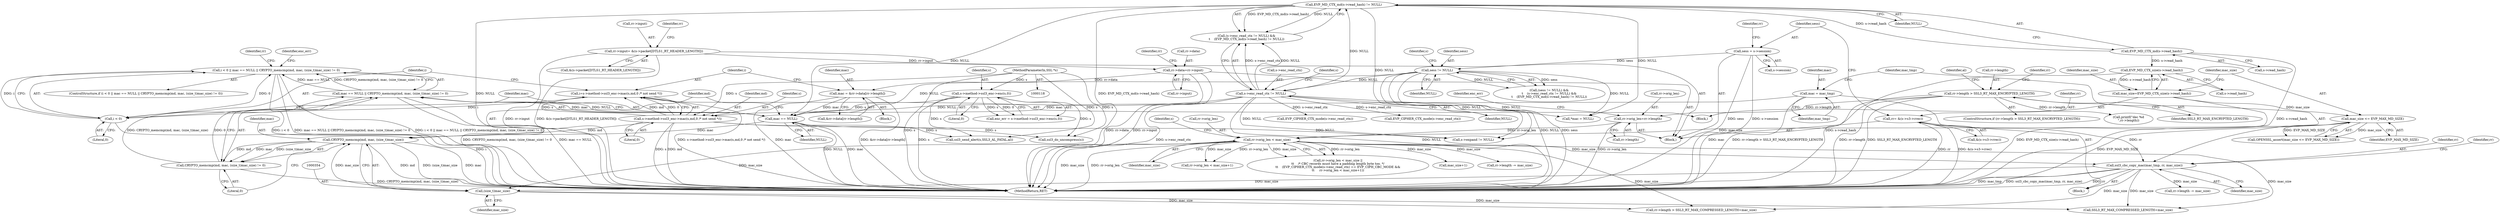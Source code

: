 digraph "0_openssl_103b171d8fc282ef435f8de9afbf7782e312961f_2@API" {
"1000341" [label="(Call,i < 0 || mac == NULL || CRYPTO_memcmp(md, mac, (size_t)mac_size) != 0)"];
"1000342" [label="(Call,i < 0)"];
"1000334" [label="(Call,i=s->method->ssl3_enc->mac(s,md,0 /* not send */))"];
"1000336" [label="(Call,s->method->ssl3_enc->mac(s,md,0 /* not send */))"];
"1000181" [label="(Call,s->method->ssl3_enc->enc(s,0))"];
"1000119" [label="(MethodParameterIn,SSL *s)"];
"1000345" [label="(Call,mac == NULL || CRYPTO_memcmp(md, mac, (size_t)mac_size) != 0)"];
"1000346" [label="(Call,mac == NULL)"];
"1000305" [label="(Call,mac = mac_tmp)"];
"1000324" [label="(Call,mac = &rr->data[rr->length])"];
"1000165" [label="(Call,rr->data=rr->input)"];
"1000141" [label="(Call,rr->input= &(s->packet[DTLS1_RT_HEADER_LENGTH]))"];
"1000246" [label="(Call,EVP_MD_CTX_md(s->read_hash) != NULL)"];
"1000247" [label="(Call,EVP_MD_CTX_md(s->read_hash))"];
"1000241" [label="(Call,s->enc_read_ctx != NULL)"];
"1000237" [label="(Call,sess != NULL)"];
"1000136" [label="(Call,sess = s->session)"];
"1000349" [label="(Call,CRYPTO_memcmp(md, mac, (size_t)mac_size) != 0)"];
"1000350" [label="(Call,CRYPTO_memcmp(md, mac, (size_t)mac_size))"];
"1000353" [label="(Call,(size_t)mac_size)"];
"1000308" [label="(Call,ssl3_cbc_copy_mac(mac_tmp, rr, mac_size))"];
"1000128" [label="(Call,rr= &(s->s3->rrec))"];
"1000270" [label="(Call,rr->orig_len < mac_size)"];
"1000172" [label="(Call,rr->orig_len=rr->length)"];
"1000152" [label="(Call,rr->length > SSL3_RT_MAX_ENCRYPTED_LENGTH)"];
"1000265" [label="(Call,mac_size <= EVP_MAX_MD_SIZE)"];
"1000258" [label="(Call,mac_size=EVP_MD_CTX_size(s->read_hash))"];
"1000260" [label="(Call,EVP_MD_CTX_size(s->read_hash))"];
"1000173" [label="(Call,rr->orig_len)"];
"1000345" [label="(Call,mac == NULL || CRYPTO_memcmp(md, mac, (size_t)mac_size) != 0)"];
"1000348" [label="(Identifier,NULL)"];
"1000310" [label="(Identifier,rr)"];
"1000456" [label="(MethodReturn,RET)"];
"1000200" [label="(Call,printf(\"dec %d\n\",rr->length))"];
"1000341" [label="(Call,i < 0 || mac == NULL || CRYPTO_memcmp(md, mac, (size_t)mac_size) != 0)"];
"1000174" [label="(Identifier,rr)"];
"1000318" [label="(Block,)"];
"1000242" [label="(Call,s->enc_read_ctx)"];
"1000128" [label="(Call,rr= &(s->s3->rrec))"];
"1000269" [label="(Call,rr->orig_len < mac_size ||\n\t\t    /* CBC records must have a padding length byte too. */\n\t\t    (EVP_CIPHER_CTX_mode(s->enc_read_ctx) == EVP_CIPH_CBC_MODE &&\n\t\t     rr->orig_len < mac_size+1))"];
"1000307" [label="(Identifier,mac_tmp)"];
"1000258" [label="(Call,mac_size=EVP_MD_CTX_size(s->read_hash))"];
"1000169" [label="(Call,rr->input)"];
"1000120" [label="(Block,)"];
"1000356" [label="(Literal,0)"];
"1000238" [label="(Identifier,sess)"];
"1000267" [label="(Identifier,EVP_MAX_MD_SIZE)"];
"1000306" [label="(Identifier,mac)"];
"1000119" [label="(MethodParameterIn,SSL *s)"];
"1000266" [label="(Identifier,mac_size)"];
"1000159" [label="(Identifier,al)"];
"1000412" [label="(Call,ssl3_do_uncompress(s))"];
"1000349" [label="(Call,CRYPTO_memcmp(md, mac, (size_t)mac_size) != 0)"];
"1000270" [label="(Call,rr->orig_len < mac_size)"];
"1000236" [label="(Call,(sess != NULL) &&\n\t    (s->enc_read_ctx != NULL) &&\n\t    (EVP_MD_CTX_md(s->read_hash) != NULL))"];
"1000251" [label="(Identifier,NULL)"];
"1000314" [label="(Identifier,rr)"];
"1000152" [label="(Call,rr->length > SSL3_RT_MAX_ENCRYPTED_LENGTH)"];
"1000154" [label="(Identifier,rr)"];
"1000130" [label="(Call,&(s->s3->rrec))"];
"1000264" [label="(Call,OPENSSL_assert(mac_size <= EVP_MAX_MD_SIZE))"];
"1000309" [label="(Identifier,mac_tmp)"];
"1000304" [label="(Block,)"];
"1000286" [label="(Call,mac_size+1)"];
"1000156" [label="(Identifier,SSL3_RT_MAX_ENCRYPTED_LENGTH)"];
"1000353" [label="(Call,(size_t)mac_size)"];
"1000334" [label="(Call,i=s->method->ssl3_enc->mac(s,md,0 /* not send */))"];
"1000145" [label="(Call,&(s->packet[DTLS1_RT_HEADER_LENGTH]))"];
"1000249" [label="(Identifier,s)"];
"1000352" [label="(Identifier,mac)"];
"1000141" [label="(Call,rr->input= &(s->packet[DTLS1_RT_HEADER_LENGTH]))"];
"1000239" [label="(Identifier,NULL)"];
"1000136" [label="(Call,sess = s->session)"];
"1000335" [label="(Identifier,i)"];
"1000151" [label="(ControlStructure,if (rr->length > SSL3_RT_MAX_ENCRYPTED_LENGTH))"];
"1000319" [label="(Call,rr->length -= mac_size)"];
"1000346" [label="(Call,mac == NULL)"];
"1000260" [label="(Call,EVP_MD_CTX_size(s->read_hash))"];
"1000277" [label="(Call,EVP_CIPHER_CTX_mode(s->enc_read_ctx))"];
"1000449" [label="(Call,ssl3_send_alert(s,SSL3_AL_FATAL,al))"];
"1000241" [label="(Call,s->enc_read_ctx != NULL)"];
"1000366" [label="(Call,SSL3_RT_MAX_COMPRESSED_LENGTH+mac_size)"];
"1000153" [label="(Call,rr->length)"];
"1000337" [label="(Identifier,s)"];
"1000274" [label="(Identifier,mac_size)"];
"1000362" [label="(Call,rr->length > SSL3_RT_MAX_COMPRESSED_LENGTH+mac_size)"];
"1000246" [label="(Call,EVP_MD_CTX_md(s->read_hash) != NULL)"];
"1000347" [label="(Identifier,mac)"];
"1000265" [label="(Call,mac_size <= EVP_MAX_MD_SIZE)"];
"1000305" [label="(Call,mac = mac_tmp)"];
"1000338" [label="(Identifier,md)"];
"1000343" [label="(Identifier,i)"];
"1000350" [label="(Call,CRYPTO_memcmp(md, mac, (size_t)mac_size))"];
"1000355" [label="(Identifier,mac_size)"];
"1000245" [label="(Identifier,NULL)"];
"1000143" [label="(Identifier,rr)"];
"1000308" [label="(Call,ssl3_cbc_copy_mac(mac_tmp, rr, mac_size))"];
"1000172" [label="(Call,rr->orig_len=rr->length)"];
"1000182" [label="(Identifier,s)"];
"1000351" [label="(Identifier,md)"];
"1000390" [label="(Call,s->expand != NULL)"];
"1000167" [label="(Identifier,rr)"];
"1000183" [label="(Literal,0)"];
"1000247" [label="(Call,EVP_MD_CTX_md(s->read_hash))"];
"1000138" [label="(Call,s->session)"];
"1000340" [label="(ControlStructure,if (i < 0 || mac == NULL || CRYPTO_memcmp(md, mac, (size_t)mac_size) != 0))"];
"1000179" [label="(Call,enc_err = s->method->ssl3_enc->enc(s,0))"];
"1000248" [label="(Call,s->read_hash)"];
"1000180" [label="(Identifier,enc_err)"];
"1000344" [label="(Literal,0)"];
"1000240" [label="(Call,(s->enc_read_ctx != NULL) &&\n\t    (EVP_MD_CTX_md(s->read_hash) != NULL))"];
"1000325" [label="(Identifier,mac)"];
"1000137" [label="(Identifier,sess)"];
"1000326" [label="(Call,&rr->data[rr->length])"];
"1000324" [label="(Call,mac = &rr->data[rr->length])"];
"1000271" [label="(Call,rr->orig_len)"];
"1000254" [label="(Call,*mac = NULL)"];
"1000312" [label="(Call,rr->length -= mac_size)"];
"1000336" [label="(Call,s->method->ssl3_enc->mac(s,md,0 /* not send */))"];
"1000339" [label="(Literal,0)"];
"1000282" [label="(Call,rr->orig_len < mac_size+1)"];
"1000342" [label="(Call,i < 0)"];
"1000364" [label="(Identifier,rr)"];
"1000142" [label="(Call,rr->input)"];
"1000279" [label="(Identifier,s)"];
"1000176" [label="(Call,rr->length)"];
"1000261" [label="(Call,s->read_hash)"];
"1000252" [label="(Block,)"];
"1000129" [label="(Identifier,rr)"];
"1000237" [label="(Call,sess != NULL)"];
"1000299" [label="(Call,EVP_CIPHER_CTX_mode(s->enc_read_ctx))"];
"1000311" [label="(Identifier,mac_size)"];
"1000259" [label="(Identifier,mac_size)"];
"1000181" [label="(Call,s->method->ssl3_enc->enc(s,0))"];
"1000358" [label="(Identifier,enc_err)"];
"1000166" [label="(Call,rr->data)"];
"1000165" [label="(Call,rr->data=rr->input)"];
"1000243" [label="(Identifier,s)"];
"1000341" -> "1000340"  [label="AST: "];
"1000341" -> "1000342"  [label="CFG: "];
"1000341" -> "1000345"  [label="CFG: "];
"1000342" -> "1000341"  [label="AST: "];
"1000345" -> "1000341"  [label="AST: "];
"1000358" -> "1000341"  [label="CFG: "];
"1000364" -> "1000341"  [label="CFG: "];
"1000341" -> "1000456"  [label="DDG: i < 0"];
"1000341" -> "1000456"  [label="DDG: mac == NULL || CRYPTO_memcmp(md, mac, (size_t)mac_size) != 0"];
"1000341" -> "1000456"  [label="DDG: i < 0 || mac == NULL || CRYPTO_memcmp(md, mac, (size_t)mac_size) != 0"];
"1000342" -> "1000341"  [label="DDG: i"];
"1000342" -> "1000341"  [label="DDG: 0"];
"1000345" -> "1000341"  [label="DDG: mac == NULL"];
"1000345" -> "1000341"  [label="DDG: CRYPTO_memcmp(md, mac, (size_t)mac_size) != 0"];
"1000342" -> "1000344"  [label="CFG: "];
"1000343" -> "1000342"  [label="AST: "];
"1000344" -> "1000342"  [label="AST: "];
"1000347" -> "1000342"  [label="CFG: "];
"1000342" -> "1000456"  [label="DDG: i"];
"1000334" -> "1000342"  [label="DDG: i"];
"1000334" -> "1000252"  [label="AST: "];
"1000334" -> "1000336"  [label="CFG: "];
"1000335" -> "1000334"  [label="AST: "];
"1000336" -> "1000334"  [label="AST: "];
"1000343" -> "1000334"  [label="CFG: "];
"1000334" -> "1000456"  [label="DDG: s->method->ssl3_enc->mac(s,md,0 /* not send */)"];
"1000336" -> "1000334"  [label="DDG: s"];
"1000336" -> "1000334"  [label="DDG: md"];
"1000336" -> "1000334"  [label="DDG: 0"];
"1000336" -> "1000339"  [label="CFG: "];
"1000337" -> "1000336"  [label="AST: "];
"1000338" -> "1000336"  [label="AST: "];
"1000339" -> "1000336"  [label="AST: "];
"1000336" -> "1000456"  [label="DDG: md"];
"1000336" -> "1000456"  [label="DDG: s"];
"1000181" -> "1000336"  [label="DDG: s"];
"1000119" -> "1000336"  [label="DDG: s"];
"1000336" -> "1000350"  [label="DDG: md"];
"1000336" -> "1000412"  [label="DDG: s"];
"1000336" -> "1000449"  [label="DDG: s"];
"1000181" -> "1000179"  [label="AST: "];
"1000181" -> "1000183"  [label="CFG: "];
"1000182" -> "1000181"  [label="AST: "];
"1000183" -> "1000181"  [label="AST: "];
"1000179" -> "1000181"  [label="CFG: "];
"1000181" -> "1000456"  [label="DDG: s"];
"1000181" -> "1000179"  [label="DDG: s"];
"1000181" -> "1000179"  [label="DDG: 0"];
"1000119" -> "1000181"  [label="DDG: s"];
"1000181" -> "1000412"  [label="DDG: s"];
"1000181" -> "1000449"  [label="DDG: s"];
"1000119" -> "1000118"  [label="AST: "];
"1000119" -> "1000456"  [label="DDG: s"];
"1000119" -> "1000412"  [label="DDG: s"];
"1000119" -> "1000449"  [label="DDG: s"];
"1000345" -> "1000346"  [label="CFG: "];
"1000345" -> "1000349"  [label="CFG: "];
"1000346" -> "1000345"  [label="AST: "];
"1000349" -> "1000345"  [label="AST: "];
"1000345" -> "1000456"  [label="DDG: CRYPTO_memcmp(md, mac, (size_t)mac_size) != 0"];
"1000345" -> "1000456"  [label="DDG: mac == NULL"];
"1000346" -> "1000345"  [label="DDG: mac"];
"1000346" -> "1000345"  [label="DDG: NULL"];
"1000349" -> "1000345"  [label="DDG: CRYPTO_memcmp(md, mac, (size_t)mac_size)"];
"1000349" -> "1000345"  [label="DDG: 0"];
"1000346" -> "1000348"  [label="CFG: "];
"1000347" -> "1000346"  [label="AST: "];
"1000348" -> "1000346"  [label="AST: "];
"1000351" -> "1000346"  [label="CFG: "];
"1000346" -> "1000456"  [label="DDG: NULL"];
"1000346" -> "1000456"  [label="DDG: mac"];
"1000305" -> "1000346"  [label="DDG: mac"];
"1000324" -> "1000346"  [label="DDG: mac"];
"1000246" -> "1000346"  [label="DDG: NULL"];
"1000237" -> "1000346"  [label="DDG: NULL"];
"1000241" -> "1000346"  [label="DDG: NULL"];
"1000346" -> "1000350"  [label="DDG: mac"];
"1000346" -> "1000390"  [label="DDG: NULL"];
"1000305" -> "1000304"  [label="AST: "];
"1000305" -> "1000307"  [label="CFG: "];
"1000306" -> "1000305"  [label="AST: "];
"1000307" -> "1000305"  [label="AST: "];
"1000309" -> "1000305"  [label="CFG: "];
"1000305" -> "1000456"  [label="DDG: mac"];
"1000324" -> "1000318"  [label="AST: "];
"1000324" -> "1000326"  [label="CFG: "];
"1000325" -> "1000324"  [label="AST: "];
"1000326" -> "1000324"  [label="AST: "];
"1000335" -> "1000324"  [label="CFG: "];
"1000324" -> "1000456"  [label="DDG: &rr->data[rr->length]"];
"1000324" -> "1000456"  [label="DDG: mac"];
"1000165" -> "1000324"  [label="DDG: rr->data"];
"1000165" -> "1000120"  [label="AST: "];
"1000165" -> "1000169"  [label="CFG: "];
"1000166" -> "1000165"  [label="AST: "];
"1000169" -> "1000165"  [label="AST: "];
"1000174" -> "1000165"  [label="CFG: "];
"1000165" -> "1000456"  [label="DDG: rr->input"];
"1000165" -> "1000456"  [label="DDG: rr->data"];
"1000141" -> "1000165"  [label="DDG: rr->input"];
"1000141" -> "1000120"  [label="AST: "];
"1000141" -> "1000145"  [label="CFG: "];
"1000142" -> "1000141"  [label="AST: "];
"1000145" -> "1000141"  [label="AST: "];
"1000154" -> "1000141"  [label="CFG: "];
"1000141" -> "1000456"  [label="DDG: rr->input"];
"1000141" -> "1000456"  [label="DDG: &(s->packet[DTLS1_RT_HEADER_LENGTH])"];
"1000246" -> "1000240"  [label="AST: "];
"1000246" -> "1000251"  [label="CFG: "];
"1000247" -> "1000246"  [label="AST: "];
"1000251" -> "1000246"  [label="AST: "];
"1000240" -> "1000246"  [label="CFG: "];
"1000246" -> "1000456"  [label="DDG: NULL"];
"1000246" -> "1000456"  [label="DDG: EVP_MD_CTX_md(s->read_hash)"];
"1000246" -> "1000240"  [label="DDG: EVP_MD_CTX_md(s->read_hash)"];
"1000246" -> "1000240"  [label="DDG: NULL"];
"1000247" -> "1000246"  [label="DDG: s->read_hash"];
"1000241" -> "1000246"  [label="DDG: NULL"];
"1000246" -> "1000254"  [label="DDG: NULL"];
"1000246" -> "1000390"  [label="DDG: NULL"];
"1000247" -> "1000248"  [label="CFG: "];
"1000248" -> "1000247"  [label="AST: "];
"1000251" -> "1000247"  [label="CFG: "];
"1000247" -> "1000456"  [label="DDG: s->read_hash"];
"1000247" -> "1000260"  [label="DDG: s->read_hash"];
"1000241" -> "1000240"  [label="AST: "];
"1000241" -> "1000245"  [label="CFG: "];
"1000242" -> "1000241"  [label="AST: "];
"1000245" -> "1000241"  [label="AST: "];
"1000249" -> "1000241"  [label="CFG: "];
"1000240" -> "1000241"  [label="CFG: "];
"1000241" -> "1000456"  [label="DDG: s->enc_read_ctx"];
"1000241" -> "1000456"  [label="DDG: NULL"];
"1000241" -> "1000240"  [label="DDG: s->enc_read_ctx"];
"1000241" -> "1000240"  [label="DDG: NULL"];
"1000237" -> "1000241"  [label="DDG: NULL"];
"1000241" -> "1000254"  [label="DDG: NULL"];
"1000241" -> "1000277"  [label="DDG: s->enc_read_ctx"];
"1000241" -> "1000299"  [label="DDG: s->enc_read_ctx"];
"1000241" -> "1000390"  [label="DDG: NULL"];
"1000237" -> "1000236"  [label="AST: "];
"1000237" -> "1000239"  [label="CFG: "];
"1000238" -> "1000237"  [label="AST: "];
"1000239" -> "1000237"  [label="AST: "];
"1000243" -> "1000237"  [label="CFG: "];
"1000236" -> "1000237"  [label="CFG: "];
"1000237" -> "1000456"  [label="DDG: NULL"];
"1000237" -> "1000456"  [label="DDG: sess"];
"1000237" -> "1000236"  [label="DDG: sess"];
"1000237" -> "1000236"  [label="DDG: NULL"];
"1000136" -> "1000237"  [label="DDG: sess"];
"1000237" -> "1000254"  [label="DDG: NULL"];
"1000237" -> "1000390"  [label="DDG: NULL"];
"1000136" -> "1000120"  [label="AST: "];
"1000136" -> "1000138"  [label="CFG: "];
"1000137" -> "1000136"  [label="AST: "];
"1000138" -> "1000136"  [label="AST: "];
"1000143" -> "1000136"  [label="CFG: "];
"1000136" -> "1000456"  [label="DDG: s->session"];
"1000136" -> "1000456"  [label="DDG: sess"];
"1000349" -> "1000356"  [label="CFG: "];
"1000350" -> "1000349"  [label="AST: "];
"1000356" -> "1000349"  [label="AST: "];
"1000349" -> "1000456"  [label="DDG: CRYPTO_memcmp(md, mac, (size_t)mac_size)"];
"1000350" -> "1000349"  [label="DDG: md"];
"1000350" -> "1000349"  [label="DDG: mac"];
"1000350" -> "1000349"  [label="DDG: (size_t)mac_size"];
"1000350" -> "1000353"  [label="CFG: "];
"1000351" -> "1000350"  [label="AST: "];
"1000352" -> "1000350"  [label="AST: "];
"1000353" -> "1000350"  [label="AST: "];
"1000356" -> "1000350"  [label="CFG: "];
"1000350" -> "1000456"  [label="DDG: md"];
"1000350" -> "1000456"  [label="DDG: (size_t)mac_size"];
"1000350" -> "1000456"  [label="DDG: mac"];
"1000353" -> "1000350"  [label="DDG: mac_size"];
"1000353" -> "1000355"  [label="CFG: "];
"1000354" -> "1000353"  [label="AST: "];
"1000355" -> "1000353"  [label="AST: "];
"1000308" -> "1000353"  [label="DDG: mac_size"];
"1000270" -> "1000353"  [label="DDG: mac_size"];
"1000353" -> "1000362"  [label="DDG: mac_size"];
"1000353" -> "1000366"  [label="DDG: mac_size"];
"1000308" -> "1000304"  [label="AST: "];
"1000308" -> "1000311"  [label="CFG: "];
"1000309" -> "1000308"  [label="AST: "];
"1000310" -> "1000308"  [label="AST: "];
"1000311" -> "1000308"  [label="AST: "];
"1000314" -> "1000308"  [label="CFG: "];
"1000308" -> "1000456"  [label="DDG: rr"];
"1000308" -> "1000456"  [label="DDG: mac_tmp"];
"1000308" -> "1000456"  [label="DDG: ssl3_cbc_copy_mac(mac_tmp, rr, mac_size)"];
"1000128" -> "1000308"  [label="DDG: rr"];
"1000270" -> "1000308"  [label="DDG: mac_size"];
"1000308" -> "1000312"  [label="DDG: mac_size"];
"1000308" -> "1000362"  [label="DDG: mac_size"];
"1000308" -> "1000366"  [label="DDG: mac_size"];
"1000128" -> "1000120"  [label="AST: "];
"1000128" -> "1000130"  [label="CFG: "];
"1000129" -> "1000128"  [label="AST: "];
"1000130" -> "1000128"  [label="AST: "];
"1000137" -> "1000128"  [label="CFG: "];
"1000128" -> "1000456"  [label="DDG: &(s->s3->rrec)"];
"1000128" -> "1000456"  [label="DDG: rr"];
"1000270" -> "1000269"  [label="AST: "];
"1000270" -> "1000274"  [label="CFG: "];
"1000271" -> "1000270"  [label="AST: "];
"1000274" -> "1000270"  [label="AST: "];
"1000279" -> "1000270"  [label="CFG: "];
"1000269" -> "1000270"  [label="CFG: "];
"1000270" -> "1000456"  [label="DDG: mac_size"];
"1000270" -> "1000456"  [label="DDG: rr->orig_len"];
"1000270" -> "1000269"  [label="DDG: rr->orig_len"];
"1000270" -> "1000269"  [label="DDG: mac_size"];
"1000172" -> "1000270"  [label="DDG: rr->orig_len"];
"1000265" -> "1000270"  [label="DDG: mac_size"];
"1000270" -> "1000282"  [label="DDG: rr->orig_len"];
"1000270" -> "1000282"  [label="DDG: mac_size"];
"1000270" -> "1000286"  [label="DDG: mac_size"];
"1000270" -> "1000319"  [label="DDG: mac_size"];
"1000270" -> "1000362"  [label="DDG: mac_size"];
"1000270" -> "1000366"  [label="DDG: mac_size"];
"1000172" -> "1000120"  [label="AST: "];
"1000172" -> "1000176"  [label="CFG: "];
"1000173" -> "1000172"  [label="AST: "];
"1000176" -> "1000172"  [label="AST: "];
"1000180" -> "1000172"  [label="CFG: "];
"1000172" -> "1000456"  [label="DDG: rr->orig_len"];
"1000152" -> "1000172"  [label="DDG: rr->length"];
"1000152" -> "1000151"  [label="AST: "];
"1000152" -> "1000156"  [label="CFG: "];
"1000153" -> "1000152"  [label="AST: "];
"1000156" -> "1000152"  [label="AST: "];
"1000159" -> "1000152"  [label="CFG: "];
"1000167" -> "1000152"  [label="CFG: "];
"1000152" -> "1000456"  [label="DDG: rr->length > SSL3_RT_MAX_ENCRYPTED_LENGTH"];
"1000152" -> "1000456"  [label="DDG: rr->length"];
"1000152" -> "1000456"  [label="DDG: SSL3_RT_MAX_ENCRYPTED_LENGTH"];
"1000152" -> "1000200"  [label="DDG: rr->length"];
"1000265" -> "1000264"  [label="AST: "];
"1000265" -> "1000267"  [label="CFG: "];
"1000266" -> "1000265"  [label="AST: "];
"1000267" -> "1000265"  [label="AST: "];
"1000264" -> "1000265"  [label="CFG: "];
"1000265" -> "1000456"  [label="DDG: EVP_MAX_MD_SIZE"];
"1000265" -> "1000264"  [label="DDG: mac_size"];
"1000265" -> "1000264"  [label="DDG: EVP_MAX_MD_SIZE"];
"1000258" -> "1000265"  [label="DDG: mac_size"];
"1000258" -> "1000252"  [label="AST: "];
"1000258" -> "1000260"  [label="CFG: "];
"1000259" -> "1000258"  [label="AST: "];
"1000260" -> "1000258"  [label="AST: "];
"1000266" -> "1000258"  [label="CFG: "];
"1000258" -> "1000456"  [label="DDG: EVP_MD_CTX_size(s->read_hash)"];
"1000260" -> "1000258"  [label="DDG: s->read_hash"];
"1000260" -> "1000261"  [label="CFG: "];
"1000261" -> "1000260"  [label="AST: "];
"1000260" -> "1000456"  [label="DDG: s->read_hash"];
}
